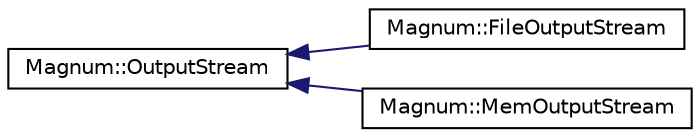 digraph "圖形化之類別階層"
{
  edge [fontname="Helvetica",fontsize="10",labelfontname="Helvetica",labelfontsize="10"];
  node [fontname="Helvetica",fontsize="10",shape=record];
  rankdir="LR";
  Node1 [label="Magnum::OutputStream",height=0.2,width=0.4,color="black", fillcolor="white", style="filled",URL="$class_magnum_1_1_output_stream.html"];
  Node1 -> Node2 [dir="back",color="midnightblue",fontsize="10",style="solid",fontname="Helvetica"];
  Node2 [label="Magnum::FileOutputStream",height=0.2,width=0.4,color="black", fillcolor="white", style="filled",URL="$class_magnum_1_1_file_output_stream.html",tooltip="FileOutputStream. "];
  Node1 -> Node3 [dir="back",color="midnightblue",fontsize="10",style="solid",fontname="Helvetica"];
  Node3 [label="Magnum::MemOutputStream",height=0.2,width=0.4,color="black", fillcolor="white", style="filled",URL="$class_magnum_1_1_mem_output_stream.html",tooltip="MemOutputStream. "];
}
